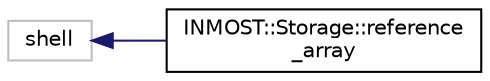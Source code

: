 digraph "Graphical Class Hierarchy"
{
  edge [fontname="Helvetica",fontsize="10",labelfontname="Helvetica",labelfontsize="10"];
  node [fontname="Helvetica",fontsize="10",shape=record];
  rankdir="LR";
  Node1 [label="shell",height=0.2,width=0.4,color="grey75", fillcolor="white", style="filled"];
  Node1 -> Node2 [dir="back",color="midnightblue",fontsize="10",style="solid",fontname="Helvetica"];
  Node2 [label="INMOST::Storage::reference\l_array",height=0.2,width=0.4,color="black", fillcolor="white", style="filled",URL="$classINMOST_1_1Storage_1_1reference__array.html",tooltip="Storage type for representing arrays of Element references. "];
}
